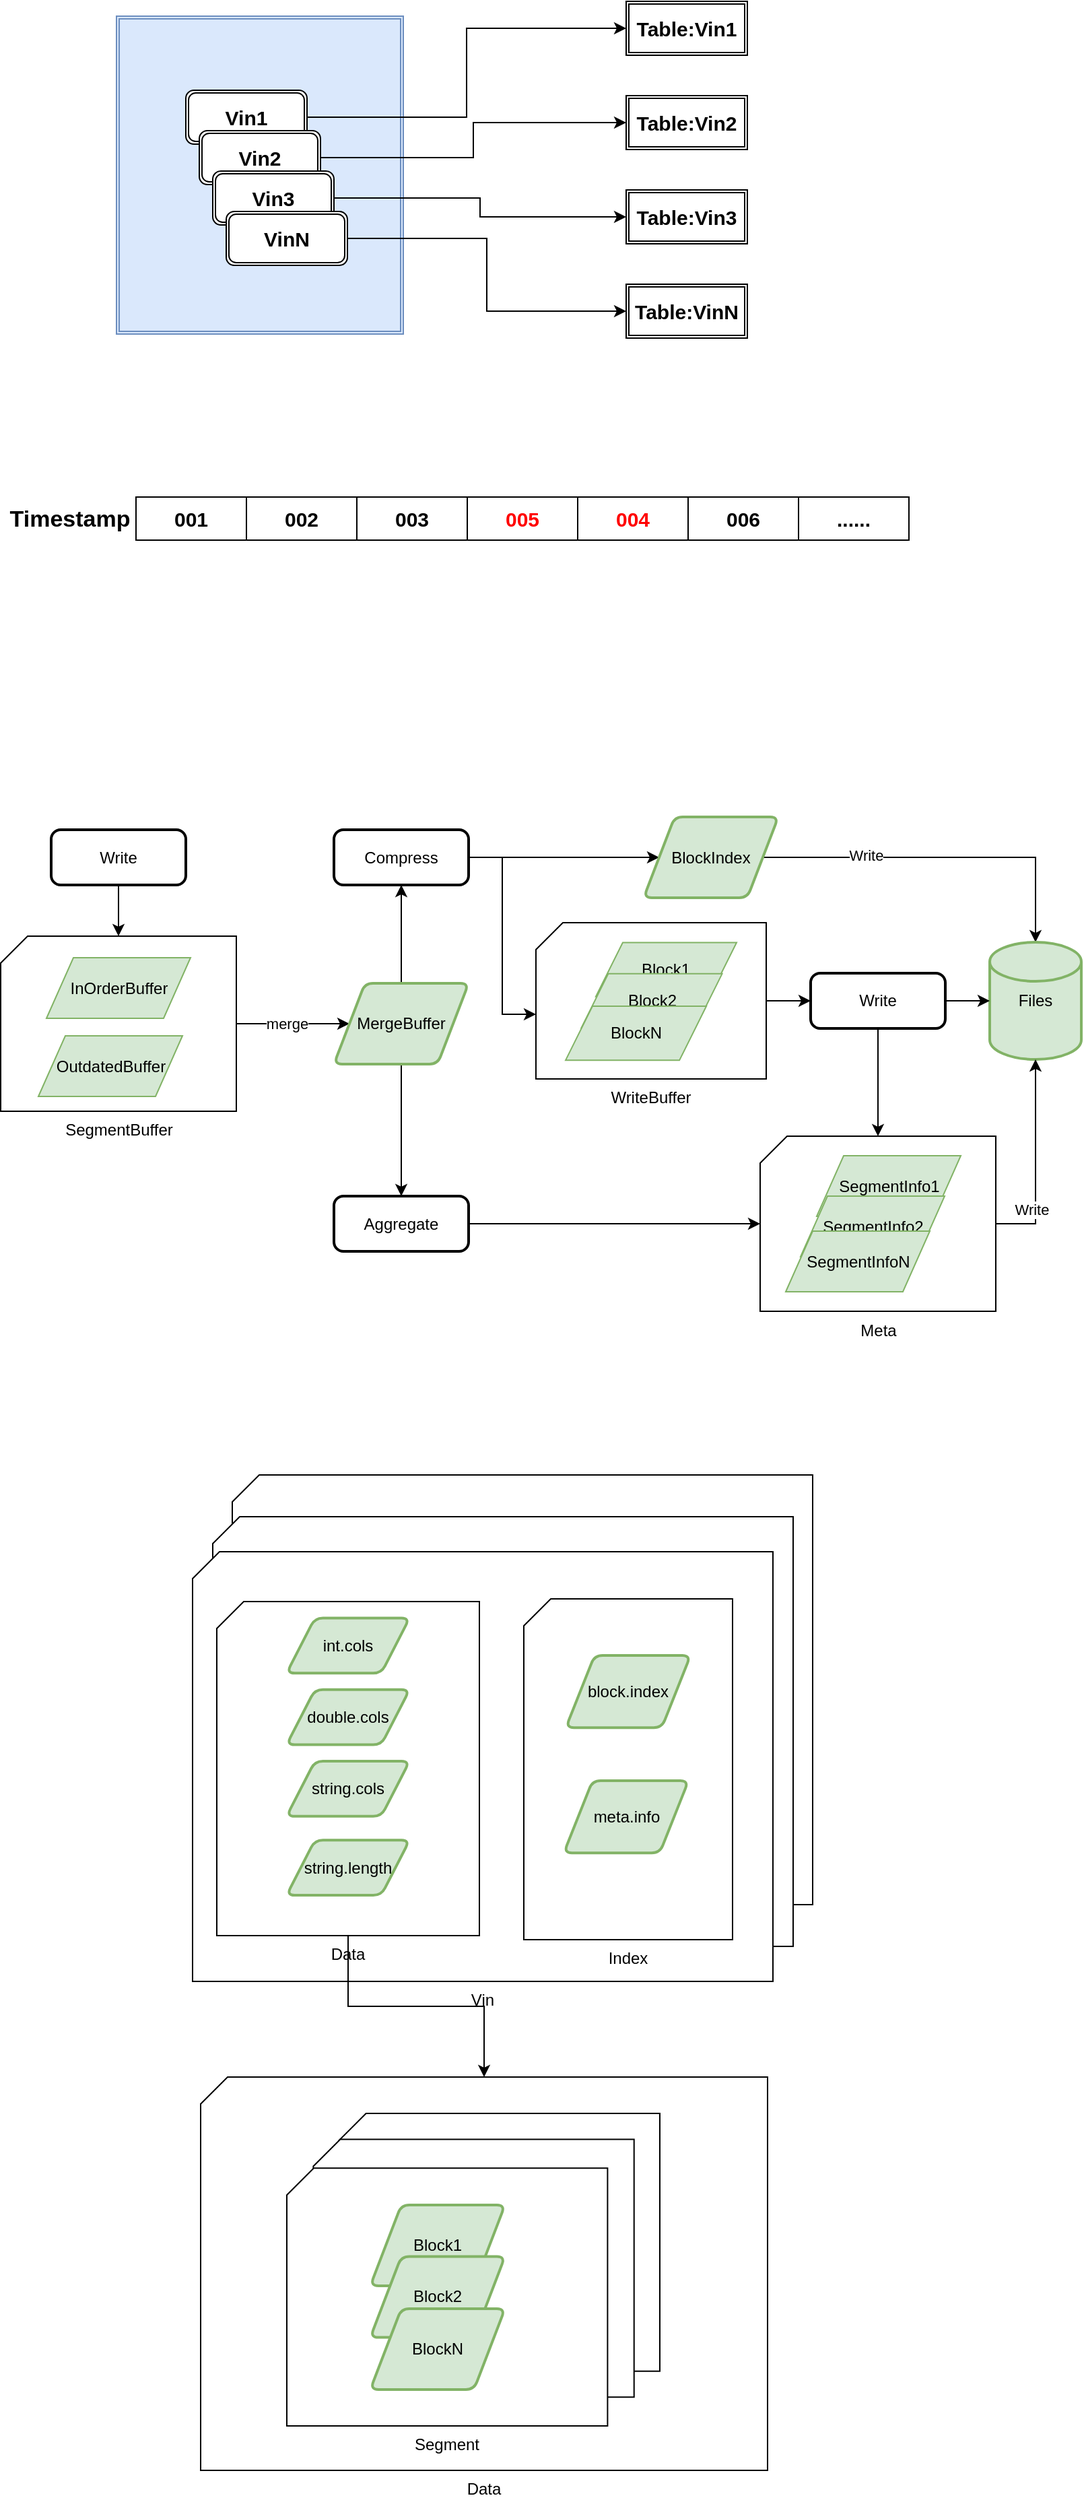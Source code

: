 <mxfile version="22.1.7" type="github" pages="2">
  <diagram name="第 1 页" id="BCQUyjtqmzLGjh9cX_vp">
    <mxGraphModel dx="794" dy="502" grid="0" gridSize="10" guides="1" tooltips="1" connect="1" arrows="1" fold="1" page="1" pageScale="1" pageWidth="827" pageHeight="1169" math="0" shadow="0">
      <root>
        <mxCell id="0" />
        <mxCell id="1" parent="0" />
        <mxCell id="Sd76gMTyIaL-4WNEAxPR-15" value="" style="shape=ext;double=1;rounded=0;whiteSpace=wrap;html=1;labelBackgroundColor=none;strokeColor=#6c8ebf;strokeWidth=1;fillColor=#dae8fc;shadow=0;" parent="1" vertex="1">
          <mxGeometry x="98.5" y="135" width="213" height="236" as="geometry" />
        </mxCell>
        <mxCell id="Sd76gMTyIaL-4WNEAxPR-7" value="" style="edgeStyle=orthogonalEdgeStyle;rounded=0;orthogonalLoop=1;jettySize=auto;html=1;entryX=0;entryY=0.5;entryDx=0;entryDy=0;labelBackgroundColor=none;fontColor=default;" parent="1" source="Sd76gMTyIaL-4WNEAxPR-2" target="Sd76gMTyIaL-4WNEAxPR-8" edge="1">
          <mxGeometry relative="1" as="geometry">
            <mxPoint x="305" y="210" as="targetPoint" />
          </mxGeometry>
        </mxCell>
        <mxCell id="Sd76gMTyIaL-4WNEAxPR-2" value="&lt;font style=&quot;font-size: 15px;&quot;&gt;&lt;b&gt;Vin1&lt;/b&gt;&lt;/font&gt;" style="shape=ext;double=1;rounded=1;whiteSpace=wrap;html=1;labelBackgroundColor=none;" parent="1" vertex="1">
          <mxGeometry x="150" y="190" width="90" height="40" as="geometry" />
        </mxCell>
        <mxCell id="Sd76gMTyIaL-4WNEAxPR-10" style="edgeStyle=orthogonalEdgeStyle;rounded=0;orthogonalLoop=1;jettySize=auto;html=1;labelBackgroundColor=none;fontColor=default;" parent="1" source="Sd76gMTyIaL-4WNEAxPR-3" target="Sd76gMTyIaL-4WNEAxPR-9" edge="1">
          <mxGeometry relative="1" as="geometry">
            <mxPoint x="320" y="240" as="targetPoint" />
          </mxGeometry>
        </mxCell>
        <mxCell id="Sd76gMTyIaL-4WNEAxPR-3" value="&lt;font style=&quot;font-size: 15px;&quot;&gt;&lt;b&gt;Vin2&lt;/b&gt;&lt;/font&gt;" style="shape=ext;double=1;rounded=1;whiteSpace=wrap;html=1;labelBackgroundColor=none;" parent="1" vertex="1">
          <mxGeometry x="160" y="220" width="90" height="40" as="geometry" />
        </mxCell>
        <mxCell id="Sd76gMTyIaL-4WNEAxPR-12" style="edgeStyle=orthogonalEdgeStyle;rounded=0;orthogonalLoop=1;jettySize=auto;html=1;labelBackgroundColor=none;fontColor=default;" parent="1" source="Sd76gMTyIaL-4WNEAxPR-4" target="Sd76gMTyIaL-4WNEAxPR-11" edge="1">
          <mxGeometry relative="1" as="geometry" />
        </mxCell>
        <mxCell id="Sd76gMTyIaL-4WNEAxPR-4" value="&lt;font style=&quot;font-size: 15px;&quot;&gt;&lt;b&gt;Vin3&lt;/b&gt;&lt;/font&gt;" style="shape=ext;double=1;rounded=1;whiteSpace=wrap;html=1;labelBackgroundColor=none;" parent="1" vertex="1">
          <mxGeometry x="170" y="250" width="90" height="40" as="geometry" />
        </mxCell>
        <mxCell id="Sd76gMTyIaL-4WNEAxPR-14" style="edgeStyle=orthogonalEdgeStyle;rounded=0;orthogonalLoop=1;jettySize=auto;html=1;entryX=0;entryY=0.5;entryDx=0;entryDy=0;labelBackgroundColor=none;fontColor=default;" parent="1" source="Sd76gMTyIaL-4WNEAxPR-5" target="Sd76gMTyIaL-4WNEAxPR-13" edge="1">
          <mxGeometry relative="1" as="geometry" />
        </mxCell>
        <mxCell id="Sd76gMTyIaL-4WNEAxPR-5" value="&lt;font style=&quot;font-size: 15px;&quot;&gt;&lt;b&gt;VinN&lt;/b&gt;&lt;/font&gt;" style="shape=ext;double=1;rounded=1;whiteSpace=wrap;html=1;labelBackgroundColor=none;" parent="1" vertex="1">
          <mxGeometry x="180" y="280" width="90" height="40" as="geometry" />
        </mxCell>
        <mxCell id="Sd76gMTyIaL-4WNEAxPR-8" value="&lt;font style=&quot;font-size: 15px;&quot;&gt;&lt;b&gt;Table:Vin1&lt;/b&gt;&lt;/font&gt;" style="shape=ext;double=1;rounded=0;whiteSpace=wrap;html=1;labelBackgroundColor=none;" parent="1" vertex="1">
          <mxGeometry x="477" y="124" width="90" height="40" as="geometry" />
        </mxCell>
        <mxCell id="Sd76gMTyIaL-4WNEAxPR-9" value="&lt;font style=&quot;font-size: 15px;&quot;&gt;&lt;b style=&quot;border-color: var(--border-color);&quot;&gt;Table:&lt;/b&gt;&lt;b&gt;Vin2&lt;/b&gt;&lt;/font&gt;" style="shape=ext;double=1;rounded=0;whiteSpace=wrap;html=1;labelBackgroundColor=none;" parent="1" vertex="1">
          <mxGeometry x="477" y="194" width="90" height="40" as="geometry" />
        </mxCell>
        <mxCell id="Sd76gMTyIaL-4WNEAxPR-11" value="&lt;font style=&quot;font-size: 15px;&quot;&gt;&lt;b&gt;Table:Vin3&lt;/b&gt;&lt;/font&gt;" style="shape=ext;double=1;rounded=0;whiteSpace=wrap;html=1;labelBackgroundColor=none;" parent="1" vertex="1">
          <mxGeometry x="477" y="264" width="90" height="40" as="geometry" />
        </mxCell>
        <mxCell id="Sd76gMTyIaL-4WNEAxPR-13" value="&lt;font style=&quot;font-size: 15px;&quot;&gt;&lt;b&gt;Table:VinN&lt;/b&gt;&lt;/font&gt;" style="shape=ext;double=1;rounded=0;whiteSpace=wrap;html=1;labelBackgroundColor=none;glass=0;" parent="1" vertex="1">
          <mxGeometry x="477" y="334" width="90" height="40" as="geometry" />
        </mxCell>
        <mxCell id="Sd76gMTyIaL-4WNEAxPR-19" value="&lt;b&gt;&lt;font style=&quot;font-size: 15px;&quot;&gt;001&lt;/font&gt;&lt;/b&gt;" style="rounded=0;whiteSpace=wrap;html=1;" parent="1" vertex="1">
          <mxGeometry x="113" y="492" width="82" height="32" as="geometry" />
        </mxCell>
        <mxCell id="Sd76gMTyIaL-4WNEAxPR-20" value="&lt;b&gt;&lt;font style=&quot;font-size: 17px;&quot;&gt;Timestamp&lt;/font&gt;&lt;/b&gt;" style="text;html=1;strokeColor=none;fillColor=none;align=center;verticalAlign=middle;whiteSpace=wrap;rounded=0;" parent="1" vertex="1">
          <mxGeometry x="34" y="494" width="60" height="30" as="geometry" />
        </mxCell>
        <mxCell id="Sd76gMTyIaL-4WNEAxPR-21" value="&lt;b&gt;&lt;font style=&quot;font-size: 15px;&quot;&gt;002&lt;/font&gt;&lt;/b&gt;" style="rounded=0;whiteSpace=wrap;html=1;" parent="1" vertex="1">
          <mxGeometry x="195" y="492" width="82" height="32" as="geometry" />
        </mxCell>
        <mxCell id="Sd76gMTyIaL-4WNEAxPR-22" value="&lt;b&gt;&lt;font style=&quot;font-size: 15px;&quot;&gt;003&lt;/font&gt;&lt;/b&gt;" style="rounded=0;whiteSpace=wrap;html=1;" parent="1" vertex="1">
          <mxGeometry x="277" y="492" width="82" height="32" as="geometry" />
        </mxCell>
        <mxCell id="Sd76gMTyIaL-4WNEAxPR-25" value="&lt;b&gt;&lt;font color=&quot;#ff0000&quot; style=&quot;font-size: 15px;&quot;&gt;005&lt;/font&gt;&lt;/b&gt;" style="rounded=0;whiteSpace=wrap;html=1;" parent="1" vertex="1">
          <mxGeometry x="359" y="492" width="82" height="32" as="geometry" />
        </mxCell>
        <mxCell id="Sd76gMTyIaL-4WNEAxPR-26" value="&lt;b&gt;&lt;font color=&quot;#ff0000&quot; style=&quot;font-size: 15px;&quot;&gt;004&lt;/font&gt;&lt;/b&gt;" style="rounded=0;whiteSpace=wrap;html=1;" parent="1" vertex="1">
          <mxGeometry x="441" y="492" width="82" height="32" as="geometry" />
        </mxCell>
        <mxCell id="Sd76gMTyIaL-4WNEAxPR-27" value="&lt;b&gt;&lt;font style=&quot;font-size: 15px;&quot;&gt;006&lt;/font&gt;&lt;/b&gt;" style="rounded=0;whiteSpace=wrap;html=1;" parent="1" vertex="1">
          <mxGeometry x="523" y="492" width="82" height="32" as="geometry" />
        </mxCell>
        <mxCell id="Sd76gMTyIaL-4WNEAxPR-28" value="&lt;b&gt;&lt;font style=&quot;font-size: 15px;&quot;&gt;......&lt;/font&gt;&lt;/b&gt;" style="rounded=0;whiteSpace=wrap;html=1;" parent="1" vertex="1">
          <mxGeometry x="605" y="492" width="82" height="32" as="geometry" />
        </mxCell>
        <mxCell id="Sd76gMTyIaL-4WNEAxPR-99" style="edgeStyle=orthogonalEdgeStyle;rounded=0;orthogonalLoop=1;jettySize=auto;html=1;exitX=0.5;exitY=1;exitDx=0;exitDy=0;entryX=0.5;entryY=0;entryDx=0;entryDy=0;entryPerimeter=0;" parent="1" source="Sd76gMTyIaL-4WNEAxPR-35" target="Sd76gMTyIaL-4WNEAxPR-38" edge="1">
          <mxGeometry relative="1" as="geometry" />
        </mxCell>
        <mxCell id="Sd76gMTyIaL-4WNEAxPR-35" value="Write" style="rounded=1;whiteSpace=wrap;html=1;absoluteArcSize=1;arcSize=14;strokeWidth=2;" parent="1" vertex="1">
          <mxGeometry x="50" y="739" width="100" height="41" as="geometry" />
        </mxCell>
        <mxCell id="Sd76gMTyIaL-4WNEAxPR-43" value="" style="group;labelBorderColor=none;labelBackgroundColor=none;fillColor=none;strokeColor=none;" parent="1" vertex="1" connectable="0">
          <mxGeometry x="12.5" y="818" width="175" height="130" as="geometry" />
        </mxCell>
        <mxCell id="Sd76gMTyIaL-4WNEAxPR-38" value="SegmentBuffer" style="verticalLabelPosition=bottom;verticalAlign=top;html=1;shape=card;whiteSpace=wrap;size=20;arcSize=12;" parent="Sd76gMTyIaL-4WNEAxPR-43" vertex="1">
          <mxGeometry width="175" height="130" as="geometry" />
        </mxCell>
        <mxCell id="Sd76gMTyIaL-4WNEAxPR-30" value="InOrderBuffer" style="shape=parallelogram;perimeter=parallelogramPerimeter;whiteSpace=wrap;html=1;fixedSize=1;fillColor=#d5e8d4;strokeColor=#82b366;" parent="Sd76gMTyIaL-4WNEAxPR-43" vertex="1">
          <mxGeometry x="34" y="16" width="107" height="45" as="geometry" />
        </mxCell>
        <mxCell id="Sd76gMTyIaL-4WNEAxPR-39" value="OutdatedBuffer" style="shape=parallelogram;perimeter=parallelogramPerimeter;whiteSpace=wrap;html=1;fixedSize=1;fillColor=#d5e8d4;strokeColor=#82b366;" parent="Sd76gMTyIaL-4WNEAxPR-43" vertex="1">
          <mxGeometry x="28" y="74" width="107" height="45" as="geometry" />
        </mxCell>
        <mxCell id="Sd76gMTyIaL-4WNEAxPR-48" value="" style="edgeStyle=orthogonalEdgeStyle;rounded=0;orthogonalLoop=1;jettySize=auto;html=1;" parent="1" source="Sd76gMTyIaL-4WNEAxPR-38" target="Sd76gMTyIaL-4WNEAxPR-49" edge="1">
          <mxGeometry relative="1" as="geometry">
            <mxPoint x="499.5" y="715" as="targetPoint" />
          </mxGeometry>
        </mxCell>
        <mxCell id="Sd76gMTyIaL-4WNEAxPR-54" value="merge" style="edgeLabel;html=1;align=center;verticalAlign=middle;resizable=0;points=[];" parent="Sd76gMTyIaL-4WNEAxPR-48" vertex="1" connectable="0">
          <mxGeometry x="-0.139" y="1" relative="1" as="geometry">
            <mxPoint x="1" y="1" as="offset" />
          </mxGeometry>
        </mxCell>
        <mxCell id="Sd76gMTyIaL-4WNEAxPR-57" value="" style="edgeStyle=orthogonalEdgeStyle;rounded=0;orthogonalLoop=1;jettySize=auto;html=1;" parent="1" source="Sd76gMTyIaL-4WNEAxPR-49" target="Sd76gMTyIaL-4WNEAxPR-56" edge="1">
          <mxGeometry relative="1" as="geometry" />
        </mxCell>
        <mxCell id="Sd76gMTyIaL-4WNEAxPR-59" value="" style="edgeStyle=orthogonalEdgeStyle;rounded=0;orthogonalLoop=1;jettySize=auto;html=1;entryX=0.5;entryY=0;entryDx=0;entryDy=0;" parent="1" source="Sd76gMTyIaL-4WNEAxPR-49" target="Sd76gMTyIaL-4WNEAxPR-60" edge="1">
          <mxGeometry relative="1" as="geometry">
            <mxPoint x="479" y="787" as="targetPoint" />
          </mxGeometry>
        </mxCell>
        <mxCell id="Sd76gMTyIaL-4WNEAxPR-49" value="MergeBuffer" style="shape=parallelogram;html=1;strokeWidth=2;perimeter=parallelogramPerimeter;whiteSpace=wrap;rounded=1;arcSize=12;size=0.23;fillColor=#d5e8d4;strokeColor=#82b366;" parent="1" vertex="1">
          <mxGeometry x="260" y="853" width="100" height="60" as="geometry" />
        </mxCell>
        <mxCell id="Sd76gMTyIaL-4WNEAxPR-76" style="edgeStyle=orthogonalEdgeStyle;rounded=0;orthogonalLoop=1;jettySize=auto;html=1;" parent="1" source="Sd76gMTyIaL-4WNEAxPR-56" target="Sd76gMTyIaL-4WNEAxPR-75" edge="1">
          <mxGeometry relative="1" as="geometry" />
        </mxCell>
        <mxCell id="Sd76gMTyIaL-4WNEAxPR-101" style="edgeStyle=orthogonalEdgeStyle;rounded=0;orthogonalLoop=1;jettySize=auto;html=1;exitX=1;exitY=0.5;exitDx=0;exitDy=0;entryX=0;entryY=0;entryDx=0;entryDy=68;entryPerimeter=0;" parent="1" source="Sd76gMTyIaL-4WNEAxPR-56" target="Sd76gMTyIaL-4WNEAxPR-62" edge="1">
          <mxGeometry relative="1" as="geometry" />
        </mxCell>
        <mxCell id="Sd76gMTyIaL-4WNEAxPR-56" value="Compress" style="rounded=1;whiteSpace=wrap;html=1;absoluteArcSize=1;arcSize=14;strokeWidth=2;" parent="1" vertex="1">
          <mxGeometry x="260" y="739" width="100" height="41" as="geometry" />
        </mxCell>
        <mxCell id="Sd76gMTyIaL-4WNEAxPR-96" style="edgeStyle=orthogonalEdgeStyle;rounded=0;orthogonalLoop=1;jettySize=auto;html=1;" parent="1" source="Sd76gMTyIaL-4WNEAxPR-60" target="Sd76gMTyIaL-4WNEAxPR-87" edge="1">
          <mxGeometry relative="1" as="geometry" />
        </mxCell>
        <mxCell id="Sd76gMTyIaL-4WNEAxPR-60" value="Aggregate" style="rounded=1;whiteSpace=wrap;html=1;absoluteArcSize=1;arcSize=14;strokeWidth=2;" parent="1" vertex="1">
          <mxGeometry x="260" y="1011" width="100" height="41" as="geometry" />
        </mxCell>
        <mxCell id="Sd76gMTyIaL-4WNEAxPR-61" value="" style="group;fillColor=none;strokeColor=none;" parent="1" vertex="1" connectable="0">
          <mxGeometry x="410" y="806.67" width="171" height="116" as="geometry" />
        </mxCell>
        <mxCell id="Sd76gMTyIaL-4WNEAxPR-62" value="WriteBuffer" style="verticalLabelPosition=bottom;verticalAlign=top;html=1;shape=card;whiteSpace=wrap;size=20;arcSize=12;" parent="Sd76gMTyIaL-4WNEAxPR-61" vertex="1">
          <mxGeometry y="1.34" width="171" height="116" as="geometry" />
        </mxCell>
        <mxCell id="Sd76gMTyIaL-4WNEAxPR-63" value="Block1" style="shape=parallelogram;perimeter=parallelogramPerimeter;whiteSpace=wrap;html=1;fixedSize=1;fillColor=#d5e8d4;strokeColor=#82b366;" parent="Sd76gMTyIaL-4WNEAxPR-61" vertex="1">
          <mxGeometry x="44.46" y="16.062" width="104.554" height="40.154" as="geometry" />
        </mxCell>
        <mxCell id="Sd76gMTyIaL-4WNEAxPR-64" value="Block2" style="shape=parallelogram;perimeter=parallelogramPerimeter;whiteSpace=wrap;html=1;fixedSize=1;fillColor=#d5e8d4;strokeColor=#82b366;" parent="Sd76gMTyIaL-4WNEAxPR-61" vertex="1">
          <mxGeometry x="33.711" y="39.262" width="104.554" height="40.154" as="geometry" />
        </mxCell>
        <mxCell id="Sd76gMTyIaL-4WNEAxPR-69" value="BlockN" style="shape=parallelogram;perimeter=parallelogramPerimeter;whiteSpace=wrap;html=1;fixedSize=1;fillColor=#d5e8d4;strokeColor=#82b366;" parent="Sd76gMTyIaL-4WNEAxPR-61" vertex="1">
          <mxGeometry x="21.986" y="63.354" width="104.554" height="40.154" as="geometry" />
        </mxCell>
        <mxCell id="Sd76gMTyIaL-4WNEAxPR-102" style="edgeStyle=orthogonalEdgeStyle;rounded=0;orthogonalLoop=1;jettySize=auto;html=1;exitX=1;exitY=0.5;exitDx=0;exitDy=0;entryX=0.5;entryY=0;entryDx=0;entryDy=0;entryPerimeter=0;" parent="1" source="Sd76gMTyIaL-4WNEAxPR-75" target="Sd76gMTyIaL-4WNEAxPR-84" edge="1">
          <mxGeometry relative="1" as="geometry" />
        </mxCell>
        <mxCell id="Sd76gMTyIaL-4WNEAxPR-105" value="Write" style="edgeLabel;html=1;align=center;verticalAlign=middle;resizable=0;points=[];" parent="Sd76gMTyIaL-4WNEAxPR-102" vertex="1" connectable="0">
          <mxGeometry x="-0.426" y="2" relative="1" as="geometry">
            <mxPoint as="offset" />
          </mxGeometry>
        </mxCell>
        <mxCell id="Sd76gMTyIaL-4WNEAxPR-75" value="BlockIndex" style="shape=parallelogram;html=1;strokeWidth=2;perimeter=parallelogramPerimeter;whiteSpace=wrap;rounded=1;arcSize=12;size=0.23;fillColor=#d5e8d4;strokeColor=#82b366;" parent="1" vertex="1">
          <mxGeometry x="490" y="729.5" width="100" height="60" as="geometry" />
        </mxCell>
        <mxCell id="Sd76gMTyIaL-4WNEAxPR-84" value="Files" style="strokeWidth=2;html=1;shape=mxgraph.flowchart.database;whiteSpace=wrap;fillColor=#d5e8d4;strokeColor=#82b366;" parent="1" vertex="1">
          <mxGeometry x="747" y="822.51" width="68" height="87" as="geometry" />
        </mxCell>
        <mxCell id="Sd76gMTyIaL-4WNEAxPR-86" value="" style="group;fillColor=none;strokeColor=none;" parent="1" vertex="1" connectable="0">
          <mxGeometry x="576.5" y="966.5" width="175" height="130" as="geometry" />
        </mxCell>
        <mxCell id="Sd76gMTyIaL-4WNEAxPR-87" value="Meta" style="verticalLabelPosition=bottom;verticalAlign=top;html=1;shape=card;whiteSpace=wrap;size=20;arcSize=12;" parent="Sd76gMTyIaL-4WNEAxPR-86" vertex="1">
          <mxGeometry width="175" height="130" as="geometry" />
        </mxCell>
        <mxCell id="Sd76gMTyIaL-4WNEAxPR-88" value="SegmentInfo1" style="shape=parallelogram;perimeter=parallelogramPerimeter;whiteSpace=wrap;html=1;fixedSize=1;fillColor=#d5e8d4;strokeColor=#82b366;" parent="Sd76gMTyIaL-4WNEAxPR-86" vertex="1">
          <mxGeometry x="42" y="14.5" width="107" height="45" as="geometry" />
        </mxCell>
        <mxCell id="Sd76gMTyIaL-4WNEAxPR-94" value="SegmentInfo2" style="shape=parallelogram;perimeter=parallelogramPerimeter;whiteSpace=wrap;html=1;fixedSize=1;fillColor=#d5e8d4;strokeColor=#82b366;" parent="Sd76gMTyIaL-4WNEAxPR-86" vertex="1">
          <mxGeometry x="30" y="44.5" width="107" height="45" as="geometry" />
        </mxCell>
        <mxCell id="Sd76gMTyIaL-4WNEAxPR-95" value="SegmentInfoN" style="shape=parallelogram;perimeter=parallelogramPerimeter;whiteSpace=wrap;html=1;fixedSize=1;fillColor=#d5e8d4;strokeColor=#82b366;" parent="Sd76gMTyIaL-4WNEAxPR-86" vertex="1">
          <mxGeometry x="19" y="70.5" width="107" height="45" as="geometry" />
        </mxCell>
        <mxCell id="Sd76gMTyIaL-4WNEAxPR-103" style="edgeStyle=orthogonalEdgeStyle;rounded=0;orthogonalLoop=1;jettySize=auto;html=1;" parent="1" source="Sd76gMTyIaL-4WNEAxPR-87" target="Sd76gMTyIaL-4WNEAxPR-84" edge="1">
          <mxGeometry relative="1" as="geometry">
            <Array as="points">
              <mxPoint x="781" y="1031" />
            </Array>
          </mxGeometry>
        </mxCell>
        <mxCell id="Sd76gMTyIaL-4WNEAxPR-104" value="Write" style="edgeLabel;html=1;align=center;verticalAlign=middle;resizable=0;points=[];" parent="Sd76gMTyIaL-4WNEAxPR-103" vertex="1" connectable="0">
          <mxGeometry x="-0.465" y="3" relative="1" as="geometry">
            <mxPoint as="offset" />
          </mxGeometry>
        </mxCell>
        <mxCell id="Sd76gMTyIaL-4WNEAxPR-107" style="edgeStyle=orthogonalEdgeStyle;rounded=0;orthogonalLoop=1;jettySize=auto;html=1;" parent="1" source="Sd76gMTyIaL-4WNEAxPR-106" target="Sd76gMTyIaL-4WNEAxPR-84" edge="1">
          <mxGeometry relative="1" as="geometry" />
        </mxCell>
        <mxCell id="Sd76gMTyIaL-4WNEAxPR-117" style="edgeStyle=orthogonalEdgeStyle;rounded=0;orthogonalLoop=1;jettySize=auto;html=1;exitX=0.5;exitY=1;exitDx=0;exitDy=0;" parent="1" source="Sd76gMTyIaL-4WNEAxPR-106" target="Sd76gMTyIaL-4WNEAxPR-87" edge="1">
          <mxGeometry relative="1" as="geometry" />
        </mxCell>
        <mxCell id="Sd76gMTyIaL-4WNEAxPR-106" value="Write" style="rounded=1;whiteSpace=wrap;html=1;absoluteArcSize=1;arcSize=14;strokeWidth=2;" parent="1" vertex="1">
          <mxGeometry x="614" y="845.51" width="100" height="41" as="geometry" />
        </mxCell>
        <mxCell id="Sd76gMTyIaL-4WNEAxPR-109" style="edgeStyle=orthogonalEdgeStyle;rounded=0;orthogonalLoop=1;jettySize=auto;html=1;entryX=0;entryY=0.5;entryDx=0;entryDy=0;" parent="1" source="Sd76gMTyIaL-4WNEAxPR-62" target="Sd76gMTyIaL-4WNEAxPR-106" edge="1">
          <mxGeometry relative="1" as="geometry" />
        </mxCell>
        <mxCell id="Sd76gMTyIaL-4WNEAxPR-149" value="" style="group" parent="1" vertex="1" connectable="0">
          <mxGeometry x="155" y="1218" width="460.5" height="376" as="geometry" />
        </mxCell>
        <mxCell id="Sd76gMTyIaL-4WNEAxPR-148" value="Vin" style="verticalLabelPosition=bottom;verticalAlign=top;html=1;shape=card;whiteSpace=wrap;size=20;arcSize=12;" parent="Sd76gMTyIaL-4WNEAxPR-149" vertex="1">
          <mxGeometry x="29.5" width="431" height="319" as="geometry" />
        </mxCell>
        <mxCell id="Sd76gMTyIaL-4WNEAxPR-146" value="Vin" style="verticalLabelPosition=bottom;verticalAlign=top;html=1;shape=card;whiteSpace=wrap;size=20;arcSize=12;" parent="Sd76gMTyIaL-4WNEAxPR-149" vertex="1">
          <mxGeometry x="15" y="31" width="431" height="319" as="geometry" />
        </mxCell>
        <mxCell id="Sd76gMTyIaL-4WNEAxPR-147" value="" style="group" parent="Sd76gMTyIaL-4WNEAxPR-149" vertex="1" connectable="0">
          <mxGeometry y="57" width="431" height="319" as="geometry" />
        </mxCell>
        <mxCell id="Sd76gMTyIaL-4WNEAxPR-124" value="Vin" style="verticalLabelPosition=bottom;verticalAlign=top;html=1;shape=card;whiteSpace=wrap;size=20;arcSize=12;" parent="Sd76gMTyIaL-4WNEAxPR-147" vertex="1">
          <mxGeometry width="431" height="319" as="geometry" />
        </mxCell>
        <mxCell id="Sd76gMTyIaL-4WNEAxPR-132" value="" style="group" parent="Sd76gMTyIaL-4WNEAxPR-147" vertex="1" connectable="0">
          <mxGeometry x="18" y="37" width="195" height="248" as="geometry" />
        </mxCell>
        <mxCell id="Sd76gMTyIaL-4WNEAxPR-125" value="Data" style="verticalLabelPosition=bottom;verticalAlign=top;html=1;shape=card;whiteSpace=wrap;size=20;arcSize=12;" parent="Sd76gMTyIaL-4WNEAxPR-132" vertex="1">
          <mxGeometry width="195" height="248" as="geometry" />
        </mxCell>
        <mxCell id="Sd76gMTyIaL-4WNEAxPR-126" value="string.cols" style="shape=parallelogram;html=1;strokeWidth=2;perimeter=parallelogramPerimeter;whiteSpace=wrap;rounded=1;arcSize=12;size=0.23;fillColor=#d5e8d4;strokeColor=#82b366;" parent="Sd76gMTyIaL-4WNEAxPR-132" vertex="1">
          <mxGeometry x="51.833" y="118.549" width="91.335" height="40.879" as="geometry" />
        </mxCell>
        <mxCell id="Sd76gMTyIaL-4WNEAxPR-127" value="double.cols" style="shape=parallelogram;html=1;strokeWidth=2;perimeter=parallelogramPerimeter;whiteSpace=wrap;rounded=1;arcSize=12;size=0.23;fillColor=#d5e8d4;strokeColor=#82b366;" parent="Sd76gMTyIaL-4WNEAxPR-132" vertex="1">
          <mxGeometry x="51.833" y="65.407" width="91.335" height="40.879" as="geometry" />
        </mxCell>
        <mxCell id="Sd76gMTyIaL-4WNEAxPR-128" value="int.cols" style="shape=parallelogram;html=1;strokeWidth=2;perimeter=parallelogramPerimeter;whiteSpace=wrap;rounded=1;arcSize=12;size=0.23;fillColor=#d5e8d4;strokeColor=#82b366;" parent="Sd76gMTyIaL-4WNEAxPR-132" vertex="1">
          <mxGeometry x="51.833" y="12.264" width="91.335" height="40.879" as="geometry" />
        </mxCell>
        <mxCell id="Sd76gMTyIaL-4WNEAxPR-130" value="string.length" style="shape=parallelogram;html=1;strokeWidth=2;perimeter=parallelogramPerimeter;whiteSpace=wrap;rounded=1;arcSize=12;size=0.23;fillColor=#d5e8d4;strokeColor=#82b366;" parent="Sd76gMTyIaL-4WNEAxPR-132" vertex="1">
          <mxGeometry x="51.833" y="177.143" width="91.335" height="40.879" as="geometry" />
        </mxCell>
        <mxCell id="Sd76gMTyIaL-4WNEAxPR-145" value="" style="group" parent="Sd76gMTyIaL-4WNEAxPR-147" vertex="1" connectable="0">
          <mxGeometry x="246" y="35" width="155" height="253" as="geometry" />
        </mxCell>
        <mxCell id="Sd76gMTyIaL-4WNEAxPR-134" value="Index" style="verticalLabelPosition=bottom;verticalAlign=top;html=1;shape=card;whiteSpace=wrap;size=20;arcSize=12;" parent="Sd76gMTyIaL-4WNEAxPR-145" vertex="1">
          <mxGeometry width="155" height="253" as="geometry" />
        </mxCell>
        <mxCell id="Sd76gMTyIaL-4WNEAxPR-141" value="block.index" style="shape=parallelogram;html=1;strokeWidth=2;perimeter=parallelogramPerimeter;whiteSpace=wrap;rounded=1;arcSize=12;size=0.23;fillColor=#d5e8d4;strokeColor=#82b366;" parent="Sd76gMTyIaL-4WNEAxPR-145" vertex="1">
          <mxGeometry x="31.23" y="42" width="92.54" height="53.62" as="geometry" />
        </mxCell>
        <mxCell id="Sd76gMTyIaL-4WNEAxPR-144" value="meta.info" style="shape=parallelogram;html=1;strokeWidth=2;perimeter=parallelogramPerimeter;whiteSpace=wrap;rounded=1;arcSize=12;size=0.23;fillColor=#d5e8d4;strokeColor=#82b366;" parent="Sd76gMTyIaL-4WNEAxPR-145" vertex="1">
          <mxGeometry x="29.73" y="135" width="92.54" height="53.62" as="geometry" />
        </mxCell>
        <mxCell id="Sd76gMTyIaL-4WNEAxPR-151" style="edgeStyle=orthogonalEdgeStyle;rounded=0;orthogonalLoop=1;jettySize=auto;html=1;exitX=0.5;exitY=1;exitDx=0;exitDy=0;exitPerimeter=0;" parent="1" source="Sd76gMTyIaL-4WNEAxPR-125" target="Sd76gMTyIaL-4WNEAxPR-150" edge="1">
          <mxGeometry relative="1" as="geometry" />
        </mxCell>
        <mxCell id="Sd76gMTyIaL-4WNEAxPR-174" value="" style="group" parent="1" vertex="1" connectable="0">
          <mxGeometry x="161" y="1665" width="421" height="292" as="geometry" />
        </mxCell>
        <mxCell id="Sd76gMTyIaL-4WNEAxPR-150" value="Data" style="verticalLabelPosition=bottom;verticalAlign=top;html=1;shape=card;whiteSpace=wrap;size=20;arcSize=12;" parent="Sd76gMTyIaL-4WNEAxPR-174" vertex="1">
          <mxGeometry width="421" height="292" as="geometry" />
        </mxCell>
        <mxCell id="Sd76gMTyIaL-4WNEAxPR-155" value="" style="group" parent="Sd76gMTyIaL-4WNEAxPR-174" vertex="1" connectable="0">
          <mxGeometry x="64" y="27" width="277" height="232" as="geometry" />
        </mxCell>
        <mxCell id="Sd76gMTyIaL-4WNEAxPR-152" value="Segment" style="verticalLabelPosition=bottom;verticalAlign=top;html=1;shape=card;whiteSpace=wrap;size=20;arcSize=12;" parent="Sd76gMTyIaL-4WNEAxPR-155" vertex="1">
          <mxGeometry x="38.812" width="238.188" height="191.373" as="geometry" />
        </mxCell>
        <mxCell id="Sd76gMTyIaL-4WNEAxPR-153" value="Segment" style="verticalLabelPosition=bottom;verticalAlign=top;html=1;shape=card;whiteSpace=wrap;size=20;arcSize=12;" parent="Sd76gMTyIaL-4WNEAxPR-155" vertex="1">
          <mxGeometry x="19.672" y="19.244" width="238.188" height="191.373" as="geometry" />
        </mxCell>
        <mxCell id="Sd76gMTyIaL-4WNEAxPR-154" value="Segment" style="verticalLabelPosition=bottom;verticalAlign=top;html=1;shape=card;whiteSpace=wrap;size=20;arcSize=12;" parent="Sd76gMTyIaL-4WNEAxPR-155" vertex="1">
          <mxGeometry y="40.627" width="238.188" height="191.373" as="geometry" />
        </mxCell>
        <mxCell id="Sd76gMTyIaL-4WNEAxPR-173" value="" style="group" parent="Sd76gMTyIaL-4WNEAxPR-155" vertex="1" connectable="0">
          <mxGeometry x="62.0" y="68.0" width="100.0" height="137.0" as="geometry" />
        </mxCell>
        <mxCell id="Sd76gMTyIaL-4WNEAxPR-165" value="Block1" style="shape=parallelogram;html=1;strokeWidth=2;perimeter=parallelogramPerimeter;whiteSpace=wrap;rounded=1;arcSize=12;size=0.23;fillColor=#d5e8d4;strokeColor=#82b366;" parent="Sd76gMTyIaL-4WNEAxPR-173" vertex="1">
          <mxGeometry x="2.842e-14" width="100" height="60" as="geometry" />
        </mxCell>
        <mxCell id="Sd76gMTyIaL-4WNEAxPR-171" value="Block2" style="shape=parallelogram;html=1;strokeWidth=2;perimeter=parallelogramPerimeter;whiteSpace=wrap;rounded=1;arcSize=12;size=0.23;fillColor=#d5e8d4;strokeColor=#82b366;" parent="Sd76gMTyIaL-4WNEAxPR-173" vertex="1">
          <mxGeometry x="2.842e-14" y="38.31" width="100" height="60" as="geometry" />
        </mxCell>
        <mxCell id="Sd76gMTyIaL-4WNEAxPR-172" value="BlockN" style="shape=parallelogram;html=1;strokeWidth=2;perimeter=parallelogramPerimeter;whiteSpace=wrap;rounded=1;arcSize=12;size=0.23;fillColor=#d5e8d4;strokeColor=#82b366;" parent="Sd76gMTyIaL-4WNEAxPR-173" vertex="1">
          <mxGeometry y="77.0" width="100" height="60" as="geometry" />
        </mxCell>
      </root>
    </mxGraphModel>
  </diagram>
  <diagram id="EPMBGuTLMFMxqvYWP3r2" name="第 2 页">
    <mxGraphModel dx="794" dy="502" grid="0" gridSize="10" guides="1" tooltips="1" connect="1" arrows="1" fold="1" page="1" pageScale="1" pageWidth="827" pageHeight="1169" math="0" shadow="0">
      <root>
        <mxCell id="0" />
        <mxCell id="1" parent="0" />
        <mxCell id="zqKRLvLWvEHD3oaGe9F--1" style="edgeStyle=orthogonalEdgeStyle;rounded=0;orthogonalLoop=1;jettySize=auto;html=1;exitX=0.5;exitY=1;exitDx=0;exitDy=0;entryX=0.5;entryY=0;entryDx=0;entryDy=0;entryPerimeter=0;" edge="1" parent="1" source="zqKRLvLWvEHD3oaGe9F--2" target="zqKRLvLWvEHD3oaGe9F--4">
          <mxGeometry relative="1" as="geometry" />
        </mxCell>
        <mxCell id="zqKRLvLWvEHD3oaGe9F--2" value="Write" style="rounded=1;whiteSpace=wrap;html=1;absoluteArcSize=1;arcSize=14;strokeWidth=2;" vertex="1" parent="1">
          <mxGeometry x="47.5" y="39.5" width="100" height="41" as="geometry" />
        </mxCell>
        <mxCell id="zqKRLvLWvEHD3oaGe9F--3" value="" style="group;labelBorderColor=none;labelBackgroundColor=none;fillColor=none;strokeColor=none;" vertex="1" connectable="0" parent="1">
          <mxGeometry x="10" y="118.5" width="175" height="130" as="geometry" />
        </mxCell>
        <mxCell id="zqKRLvLWvEHD3oaGe9F--4" value="SegmentBuffer" style="verticalLabelPosition=bottom;verticalAlign=top;html=1;shape=card;whiteSpace=wrap;size=20;arcSize=12;" vertex="1" parent="zqKRLvLWvEHD3oaGe9F--3">
          <mxGeometry width="175" height="130" as="geometry" />
        </mxCell>
        <mxCell id="zqKRLvLWvEHD3oaGe9F--5" value="InOrderBuffer" style="shape=parallelogram;perimeter=parallelogramPerimeter;whiteSpace=wrap;html=1;fixedSize=1;fillColor=#d5e8d4;strokeColor=#82b366;" vertex="1" parent="zqKRLvLWvEHD3oaGe9F--3">
          <mxGeometry x="34" y="16" width="107" height="45" as="geometry" />
        </mxCell>
        <mxCell id="zqKRLvLWvEHD3oaGe9F--6" value="OutdatedBuffer" style="shape=parallelogram;perimeter=parallelogramPerimeter;whiteSpace=wrap;html=1;fixedSize=1;fillColor=#d5e8d4;strokeColor=#82b366;" vertex="1" parent="zqKRLvLWvEHD3oaGe9F--3">
          <mxGeometry x="28" y="74" width="107" height="45" as="geometry" />
        </mxCell>
        <mxCell id="zqKRLvLWvEHD3oaGe9F--7" value="" style="edgeStyle=orthogonalEdgeStyle;rounded=0;orthogonalLoop=1;jettySize=auto;html=1;" edge="1" parent="1" source="zqKRLvLWvEHD3oaGe9F--4" target="zqKRLvLWvEHD3oaGe9F--11">
          <mxGeometry relative="1" as="geometry">
            <mxPoint x="497" y="15.5" as="targetPoint" />
          </mxGeometry>
        </mxCell>
        <mxCell id="zqKRLvLWvEHD3oaGe9F--8" value="merge" style="edgeLabel;html=1;align=center;verticalAlign=middle;resizable=0;points=[];" vertex="1" connectable="0" parent="zqKRLvLWvEHD3oaGe9F--7">
          <mxGeometry x="-0.139" y="1" relative="1" as="geometry">
            <mxPoint x="1" y="1" as="offset" />
          </mxGeometry>
        </mxCell>
        <mxCell id="zqKRLvLWvEHD3oaGe9F--9" value="" style="edgeStyle=orthogonalEdgeStyle;rounded=0;orthogonalLoop=1;jettySize=auto;html=1;" edge="1" parent="1" source="zqKRLvLWvEHD3oaGe9F--11" target="zqKRLvLWvEHD3oaGe9F--14">
          <mxGeometry relative="1" as="geometry" />
        </mxCell>
        <mxCell id="zqKRLvLWvEHD3oaGe9F--10" value="" style="edgeStyle=orthogonalEdgeStyle;rounded=0;orthogonalLoop=1;jettySize=auto;html=1;entryX=0.5;entryY=0;entryDx=0;entryDy=0;" edge="1" parent="1" source="zqKRLvLWvEHD3oaGe9F--11" target="zqKRLvLWvEHD3oaGe9F--16">
          <mxGeometry relative="1" as="geometry">
            <mxPoint x="476.5" y="87.5" as="targetPoint" />
          </mxGeometry>
        </mxCell>
        <mxCell id="zqKRLvLWvEHD3oaGe9F--11" value="MergeBuffer" style="shape=parallelogram;html=1;strokeWidth=2;perimeter=parallelogramPerimeter;whiteSpace=wrap;rounded=1;arcSize=12;size=0.23;fillColor=#d5e8d4;strokeColor=#82b366;" vertex="1" parent="1">
          <mxGeometry x="257.5" y="153.5" width="100" height="60" as="geometry" />
        </mxCell>
        <mxCell id="zqKRLvLWvEHD3oaGe9F--12" style="edgeStyle=orthogonalEdgeStyle;rounded=0;orthogonalLoop=1;jettySize=auto;html=1;" edge="1" parent="1" source="zqKRLvLWvEHD3oaGe9F--14" target="zqKRLvLWvEHD3oaGe9F--24">
          <mxGeometry relative="1" as="geometry" />
        </mxCell>
        <mxCell id="zqKRLvLWvEHD3oaGe9F--13" style="edgeStyle=orthogonalEdgeStyle;rounded=0;orthogonalLoop=1;jettySize=auto;html=1;exitX=1;exitY=0.5;exitDx=0;exitDy=0;entryX=0;entryY=0;entryDx=0;entryDy=68;entryPerimeter=0;" edge="1" parent="1" source="zqKRLvLWvEHD3oaGe9F--14" target="zqKRLvLWvEHD3oaGe9F--18">
          <mxGeometry relative="1" as="geometry" />
        </mxCell>
        <mxCell id="zqKRLvLWvEHD3oaGe9F--14" value="Compress" style="rounded=1;whiteSpace=wrap;html=1;absoluteArcSize=1;arcSize=14;strokeWidth=2;" vertex="1" parent="1">
          <mxGeometry x="257.5" y="39.5" width="100" height="41" as="geometry" />
        </mxCell>
        <mxCell id="zqKRLvLWvEHD3oaGe9F--15" style="edgeStyle=orthogonalEdgeStyle;rounded=0;orthogonalLoop=1;jettySize=auto;html=1;" edge="1" parent="1" source="zqKRLvLWvEHD3oaGe9F--16" target="zqKRLvLWvEHD3oaGe9F--27">
          <mxGeometry relative="1" as="geometry" />
        </mxCell>
        <mxCell id="zqKRLvLWvEHD3oaGe9F--16" value="Aggregate" style="rounded=1;whiteSpace=wrap;html=1;absoluteArcSize=1;arcSize=14;strokeWidth=2;" vertex="1" parent="1">
          <mxGeometry x="257.5" y="311.5" width="100" height="41" as="geometry" />
        </mxCell>
        <mxCell id="zqKRLvLWvEHD3oaGe9F--17" value="" style="group;fillColor=none;strokeColor=none;" vertex="1" connectable="0" parent="1">
          <mxGeometry x="407.5" y="107.17" width="171" height="116" as="geometry" />
        </mxCell>
        <mxCell id="zqKRLvLWvEHD3oaGe9F--18" value="WriteBuffer" style="verticalLabelPosition=bottom;verticalAlign=top;html=1;shape=card;whiteSpace=wrap;size=20;arcSize=12;" vertex="1" parent="zqKRLvLWvEHD3oaGe9F--17">
          <mxGeometry y="1.34" width="171" height="116" as="geometry" />
        </mxCell>
        <mxCell id="zqKRLvLWvEHD3oaGe9F--19" value="Block1" style="shape=parallelogram;perimeter=parallelogramPerimeter;whiteSpace=wrap;html=1;fixedSize=1;fillColor=#d5e8d4;strokeColor=#82b366;" vertex="1" parent="zqKRLvLWvEHD3oaGe9F--17">
          <mxGeometry x="44.46" y="16.062" width="104.554" height="40.154" as="geometry" />
        </mxCell>
        <mxCell id="zqKRLvLWvEHD3oaGe9F--20" value="Block2" style="shape=parallelogram;perimeter=parallelogramPerimeter;whiteSpace=wrap;html=1;fixedSize=1;fillColor=#d5e8d4;strokeColor=#82b366;" vertex="1" parent="zqKRLvLWvEHD3oaGe9F--17">
          <mxGeometry x="33.711" y="39.262" width="104.554" height="40.154" as="geometry" />
        </mxCell>
        <mxCell id="zqKRLvLWvEHD3oaGe9F--21" value="BlockN" style="shape=parallelogram;perimeter=parallelogramPerimeter;whiteSpace=wrap;html=1;fixedSize=1;fillColor=#d5e8d4;strokeColor=#82b366;" vertex="1" parent="zqKRLvLWvEHD3oaGe9F--17">
          <mxGeometry x="21.986" y="63.354" width="104.554" height="40.154" as="geometry" />
        </mxCell>
        <mxCell id="zqKRLvLWvEHD3oaGe9F--22" style="edgeStyle=orthogonalEdgeStyle;rounded=0;orthogonalLoop=1;jettySize=auto;html=1;exitX=1;exitY=0.5;exitDx=0;exitDy=0;entryX=0.5;entryY=0;entryDx=0;entryDy=0;entryPerimeter=0;" edge="1" parent="1" source="zqKRLvLWvEHD3oaGe9F--24" target="zqKRLvLWvEHD3oaGe9F--25">
          <mxGeometry relative="1" as="geometry" />
        </mxCell>
        <mxCell id="zqKRLvLWvEHD3oaGe9F--23" value="Write" style="edgeLabel;html=1;align=center;verticalAlign=middle;resizable=0;points=[];" vertex="1" connectable="0" parent="zqKRLvLWvEHD3oaGe9F--22">
          <mxGeometry x="-0.426" y="2" relative="1" as="geometry">
            <mxPoint as="offset" />
          </mxGeometry>
        </mxCell>
        <mxCell id="zqKRLvLWvEHD3oaGe9F--24" value="BlockIndex" style="shape=parallelogram;html=1;strokeWidth=2;perimeter=parallelogramPerimeter;whiteSpace=wrap;rounded=1;arcSize=12;size=0.23;fillColor=#d5e8d4;strokeColor=#82b366;" vertex="1" parent="1">
          <mxGeometry x="487.5" y="30" width="100" height="60" as="geometry" />
        </mxCell>
        <mxCell id="zqKRLvLWvEHD3oaGe9F--25" value="Files" style="strokeWidth=2;html=1;shape=mxgraph.flowchart.database;whiteSpace=wrap;fillColor=#d5e8d4;strokeColor=#82b366;" vertex="1" parent="1">
          <mxGeometry x="744.5" y="123.01" width="68" height="87" as="geometry" />
        </mxCell>
        <mxCell id="zqKRLvLWvEHD3oaGe9F--26" value="" style="group;fillColor=none;strokeColor=none;" vertex="1" connectable="0" parent="1">
          <mxGeometry x="574" y="267" width="175" height="130.5" as="geometry" />
        </mxCell>
        <mxCell id="zqKRLvLWvEHD3oaGe9F--27" value="Meta" style="verticalLabelPosition=bottom;verticalAlign=top;html=1;shape=card;whiteSpace=wrap;size=20;arcSize=12;" vertex="1" parent="zqKRLvLWvEHD3oaGe9F--26">
          <mxGeometry width="175" height="130" as="geometry" />
        </mxCell>
        <mxCell id="zqKRLvLWvEHD3oaGe9F--28" value="SegmentInfo1" style="shape=parallelogram;perimeter=parallelogramPerimeter;whiteSpace=wrap;html=1;fixedSize=1;fillColor=#d5e8d4;strokeColor=#82b366;" vertex="1" parent="zqKRLvLWvEHD3oaGe9F--26">
          <mxGeometry x="42" y="14.5" width="107" height="45" as="geometry" />
        </mxCell>
        <mxCell id="zqKRLvLWvEHD3oaGe9F--29" value="SegmentInfo2" style="shape=parallelogram;perimeter=parallelogramPerimeter;whiteSpace=wrap;html=1;fixedSize=1;fillColor=#d5e8d4;strokeColor=#82b366;" vertex="1" parent="zqKRLvLWvEHD3oaGe9F--26">
          <mxGeometry x="30" y="44.5" width="107" height="45" as="geometry" />
        </mxCell>
        <mxCell id="zqKRLvLWvEHD3oaGe9F--30" value="SegmentInfoN" style="shape=parallelogram;perimeter=parallelogramPerimeter;whiteSpace=wrap;html=1;fixedSize=1;fillColor=#d5e8d4;strokeColor=#82b366;" vertex="1" parent="zqKRLvLWvEHD3oaGe9F--26">
          <mxGeometry x="19" y="70.5" width="107" height="45" as="geometry" />
        </mxCell>
        <mxCell id="zqKRLvLWvEHD3oaGe9F--31" style="edgeStyle=orthogonalEdgeStyle;rounded=0;orthogonalLoop=1;jettySize=auto;html=1;" edge="1" parent="1" source="zqKRLvLWvEHD3oaGe9F--27" target="zqKRLvLWvEHD3oaGe9F--25">
          <mxGeometry relative="1" as="geometry">
            <Array as="points">
              <mxPoint x="778.5" y="331.5" />
            </Array>
          </mxGeometry>
        </mxCell>
        <mxCell id="zqKRLvLWvEHD3oaGe9F--32" value="Write" style="edgeLabel;html=1;align=center;verticalAlign=middle;resizable=0;points=[];" vertex="1" connectable="0" parent="zqKRLvLWvEHD3oaGe9F--31">
          <mxGeometry x="-0.465" y="3" relative="1" as="geometry">
            <mxPoint as="offset" />
          </mxGeometry>
        </mxCell>
        <mxCell id="zqKRLvLWvEHD3oaGe9F--33" style="edgeStyle=orthogonalEdgeStyle;rounded=0;orthogonalLoop=1;jettySize=auto;html=1;" edge="1" parent="1" source="zqKRLvLWvEHD3oaGe9F--35" target="zqKRLvLWvEHD3oaGe9F--25">
          <mxGeometry relative="1" as="geometry" />
        </mxCell>
        <mxCell id="zqKRLvLWvEHD3oaGe9F--34" style="edgeStyle=orthogonalEdgeStyle;rounded=0;orthogonalLoop=1;jettySize=auto;html=1;exitX=0.5;exitY=1;exitDx=0;exitDy=0;" edge="1" parent="1" source="zqKRLvLWvEHD3oaGe9F--35" target="zqKRLvLWvEHD3oaGe9F--27">
          <mxGeometry relative="1" as="geometry" />
        </mxCell>
        <mxCell id="zqKRLvLWvEHD3oaGe9F--35" value="Write" style="rounded=1;whiteSpace=wrap;html=1;absoluteArcSize=1;arcSize=14;strokeWidth=2;" vertex="1" parent="1">
          <mxGeometry x="611.5" y="146.01" width="100" height="41" as="geometry" />
        </mxCell>
        <mxCell id="zqKRLvLWvEHD3oaGe9F--36" style="edgeStyle=orthogonalEdgeStyle;rounded=0;orthogonalLoop=1;jettySize=auto;html=1;entryX=0;entryY=0.5;entryDx=0;entryDy=0;" edge="1" parent="1" source="zqKRLvLWvEHD3oaGe9F--18" target="zqKRLvLWvEHD3oaGe9F--35">
          <mxGeometry relative="1" as="geometry" />
        </mxCell>
        <mxCell id="KHKOO31CB2evHWplVYBU-38" style="edgeStyle=orthogonalEdgeStyle;rounded=0;orthogonalLoop=1;jettySize=auto;html=1;" edge="1" parent="1" source="6T3NzMvyG9eiEmaeEOUA-1" target="KHKOO31CB2evHWplVYBU-39">
          <mxGeometry relative="1" as="geometry">
            <mxPoint x="650" y="747" as="targetPoint" />
          </mxGeometry>
        </mxCell>
        <mxCell id="6T3NzMvyG9eiEmaeEOUA-1" value="Query" style="rounded=1;whiteSpace=wrap;html=1;absoluteArcSize=1;arcSize=14;strokeWidth=2;" vertex="1" parent="1">
          <mxGeometry x="600" y="622" width="100" height="41" as="geometry" />
        </mxCell>
        <mxCell id="_WKq0PG4qSK13lDiXrvO-8" value="" style="group" vertex="1" connectable="0" parent="1">
          <mxGeometry x="40" y="447" width="205" height="121" as="geometry" />
        </mxCell>
        <mxCell id="_WKq0PG4qSK13lDiXrvO-2" value="Data" style="verticalLabelPosition=bottom;verticalAlign=top;html=1;shape=card;whiteSpace=wrap;size=20;arcSize=12;container=0;" vertex="1" parent="_WKq0PG4qSK13lDiXrvO-8">
          <mxGeometry width="205" height="121" as="geometry" />
        </mxCell>
        <mxCell id="_WKq0PG4qSK13lDiXrvO-3" value="string.cols" style="shape=parallelogram;html=1;strokeWidth=2;perimeter=parallelogramPerimeter;whiteSpace=wrap;rounded=1;arcSize=12;size=0.23;fillColor=#d5e8d4;strokeColor=#82b366;container=0;" vertex="1" parent="_WKq0PG4qSK13lDiXrvO-8">
          <mxGeometry x="103.003" y="12.999" width="91.335" height="40.879" as="geometry" />
        </mxCell>
        <mxCell id="_WKq0PG4qSK13lDiXrvO-4" value="double.cols" style="shape=parallelogram;html=1;strokeWidth=2;perimeter=parallelogramPerimeter;whiteSpace=wrap;rounded=1;arcSize=12;size=0.23;fillColor=#d5e8d4;strokeColor=#82b366;container=0;" vertex="1" parent="_WKq0PG4qSK13lDiXrvO-8">
          <mxGeometry x="9.003" y="62.997" width="91.335" height="40.879" as="geometry" />
        </mxCell>
        <mxCell id="_WKq0PG4qSK13lDiXrvO-5" value="int.cols" style="shape=parallelogram;html=1;strokeWidth=2;perimeter=parallelogramPerimeter;whiteSpace=wrap;rounded=1;arcSize=12;size=0.23;fillColor=#d5e8d4;strokeColor=#82b366;container=0;" vertex="1" parent="_WKq0PG4qSK13lDiXrvO-8">
          <mxGeometry x="19.003" y="13.004" width="91.335" height="40.879" as="geometry" />
        </mxCell>
        <mxCell id="_WKq0PG4qSK13lDiXrvO-6" value="string.length" style="shape=parallelogram;html=1;strokeWidth=2;perimeter=parallelogramPerimeter;whiteSpace=wrap;rounded=1;arcSize=12;size=0.23;fillColor=#d5e8d4;strokeColor=#82b366;container=0;" vertex="1" parent="_WKq0PG4qSK13lDiXrvO-8">
          <mxGeometry x="100.333" y="62.993" width="91.335" height="40.879" as="geometry" />
        </mxCell>
        <mxCell id="KHKOO31CB2evHWplVYBU-5" value="" style="group" vertex="1" connectable="0" parent="1">
          <mxGeometry x="39" y="616" width="155" height="87" as="geometry" />
        </mxCell>
        <mxCell id="KHKOO31CB2evHWplVYBU-2" value="Index" style="verticalLabelPosition=bottom;verticalAlign=top;html=1;shape=card;whiteSpace=wrap;size=20;arcSize=12;container=0;" vertex="1" parent="KHKOO31CB2evHWplVYBU-5">
          <mxGeometry width="155" height="87" as="geometry" />
        </mxCell>
        <mxCell id="KHKOO31CB2evHWplVYBU-3" value="block.index" style="shape=parallelogram;html=1;strokeWidth=2;perimeter=parallelogramPerimeter;whiteSpace=wrap;rounded=1;arcSize=12;size=0.23;fillColor=#d5e8d4;strokeColor=#82b366;container=0;" vertex="1" parent="KHKOO31CB2evHWplVYBU-5">
          <mxGeometry x="5" y="21" width="74" height="44.62" as="geometry" />
        </mxCell>
        <mxCell id="KHKOO31CB2evHWplVYBU-4" value="meta.info" style="shape=parallelogram;html=1;strokeWidth=2;perimeter=parallelogramPerimeter;whiteSpace=wrap;rounded=1;arcSize=12;size=0.23;fillColor=#d5e8d4;strokeColor=#82b366;container=0;" vertex="1" parent="KHKOO31CB2evHWplVYBU-5">
          <mxGeometry x="84.23" y="20.5" width="69.27" height="44.5" as="geometry" />
        </mxCell>
        <mxCell id="KHKOO31CB2evHWplVYBU-21" style="edgeStyle=orthogonalEdgeStyle;rounded=0;orthogonalLoop=1;jettySize=auto;html=1;" edge="1" parent="1" source="KHKOO31CB2evHWplVYBU-6" target="KHKOO31CB2evHWplVYBU-19">
          <mxGeometry relative="1" as="geometry" />
        </mxCell>
        <mxCell id="KHKOO31CB2evHWplVYBU-6" value="Load" style="rounded=1;whiteSpace=wrap;html=1;absoluteArcSize=1;arcSize=14;strokeWidth=2;" vertex="1" parent="1">
          <mxGeometry x="291" y="487" width="100" height="41" as="geometry" />
        </mxCell>
        <mxCell id="KHKOO31CB2evHWplVYBU-8" style="edgeStyle=orthogonalEdgeStyle;rounded=0;orthogonalLoop=1;jettySize=auto;html=1;" edge="1" parent="1" source="_WKq0PG4qSK13lDiXrvO-2" target="KHKOO31CB2evHWplVYBU-6">
          <mxGeometry relative="1" as="geometry" />
        </mxCell>
        <mxCell id="KHKOO31CB2evHWplVYBU-9" value="" style="group;fillColor=none;strokeColor=none;" vertex="1" connectable="0" parent="1">
          <mxGeometry x="251" y="596.5" width="152" height="126" as="geometry" />
        </mxCell>
        <mxCell id="KHKOO31CB2evHWplVYBU-10" value="Meta" style="verticalLabelPosition=bottom;verticalAlign=top;html=1;shape=card;whiteSpace=wrap;size=20;arcSize=12;" vertex="1" parent="KHKOO31CB2evHWplVYBU-9">
          <mxGeometry width="152" height="126" as="geometry" />
        </mxCell>
        <mxCell id="KHKOO31CB2evHWplVYBU-11" value="SegmentInfo1" style="shape=parallelogram;perimeter=parallelogramPerimeter;whiteSpace=wrap;html=1;fixedSize=1;fillColor=#d5e8d4;strokeColor=#82b366;" vertex="1" parent="KHKOO31CB2evHWplVYBU-9">
          <mxGeometry x="36.48" y="14.054" width="92.937" height="43.615" as="geometry" />
        </mxCell>
        <mxCell id="KHKOO31CB2evHWplVYBU-12" value="SegmentInfo2" style="shape=parallelogram;perimeter=parallelogramPerimeter;whiteSpace=wrap;html=1;fixedSize=1;fillColor=#d5e8d4;strokeColor=#82b366;" vertex="1" parent="KHKOO31CB2evHWplVYBU-9">
          <mxGeometry x="26.057" y="43.131" width="92.937" height="43.615" as="geometry" />
        </mxCell>
        <mxCell id="KHKOO31CB2evHWplVYBU-13" value="SegmentInfoN" style="shape=parallelogram;perimeter=parallelogramPerimeter;whiteSpace=wrap;html=1;fixedSize=1;fillColor=#d5e8d4;strokeColor=#82b366;" vertex="1" parent="KHKOO31CB2evHWplVYBU-9">
          <mxGeometry x="16.503" y="68.331" width="92.937" height="43.615" as="geometry" />
        </mxCell>
        <mxCell id="KHKOO31CB2evHWplVYBU-32" style="edgeStyle=orthogonalEdgeStyle;rounded=0;orthogonalLoop=1;jettySize=auto;html=1;entryX=0.5;entryY=1;entryDx=0;entryDy=0;" edge="1" parent="1" source="KHKOO31CB2evHWplVYBU-14" target="KHKOO31CB2evHWplVYBU-19">
          <mxGeometry relative="1" as="geometry" />
        </mxCell>
        <mxCell id="KHKOO31CB2evHWplVYBU-14" value="BlockIndex" style="shape=parallelogram;html=1;strokeWidth=2;perimeter=parallelogramPerimeter;whiteSpace=wrap;rounded=1;arcSize=12;size=0.23;fillColor=#d5e8d4;strokeColor=#82b366;" vertex="1" parent="1">
          <mxGeometry x="248" y="747" width="100" height="60" as="geometry" />
        </mxCell>
        <mxCell id="KHKOO31CB2evHWplVYBU-15" style="edgeStyle=orthogonalEdgeStyle;rounded=0;orthogonalLoop=1;jettySize=auto;html=1;" edge="1" parent="1" source="KHKOO31CB2evHWplVYBU-2" target="KHKOO31CB2evHWplVYBU-10">
          <mxGeometry relative="1" as="geometry" />
        </mxCell>
        <mxCell id="KHKOO31CB2evHWplVYBU-17" value="load" style="edgeLabel;html=1;align=center;verticalAlign=middle;resizable=0;points=[];" vertex="1" connectable="0" parent="KHKOO31CB2evHWplVYBU-15">
          <mxGeometry x="0.132" relative="1" as="geometry">
            <mxPoint x="1" as="offset" />
          </mxGeometry>
        </mxCell>
        <mxCell id="KHKOO31CB2evHWplVYBU-35" style="edgeStyle=orthogonalEdgeStyle;rounded=0;orthogonalLoop=1;jettySize=auto;html=1;" edge="1" parent="1" source="KHKOO31CB2evHWplVYBU-19" target="KHKOO31CB2evHWplVYBU-34">
          <mxGeometry relative="1" as="geometry" />
        </mxCell>
        <mxCell id="KHKOO31CB2evHWplVYBU-19" value="Decompress" style="rounded=1;whiteSpace=wrap;html=1;absoluteArcSize=1;arcSize=14;strokeWidth=2;" vertex="1" parent="1">
          <mxGeometry x="443" y="487" width="100" height="41" as="geometry" />
        </mxCell>
        <mxCell id="KHKOO31CB2evHWplVYBU-30" style="edgeStyle=orthogonalEdgeStyle;rounded=0;orthogonalLoop=1;jettySize=auto;html=1;exitX=0.5;exitY=1;exitDx=0;exitDy=0;exitPerimeter=0;entryX=0;entryY=0.5;entryDx=0;entryDy=0;" edge="1" parent="1" source="KHKOO31CB2evHWplVYBU-2" target="KHKOO31CB2evHWplVYBU-14">
          <mxGeometry relative="1" as="geometry">
            <mxPoint x="323" y="781" as="targetPoint" />
            <Array as="points">
              <mxPoint x="117" y="777" />
            </Array>
          </mxGeometry>
        </mxCell>
        <mxCell id="KHKOO31CB2evHWplVYBU-33" value="load" style="edgeLabel;html=1;align=center;verticalAlign=middle;resizable=0;points=[];" vertex="1" connectable="0" parent="KHKOO31CB2evHWplVYBU-30">
          <mxGeometry x="-0.003" relative="1" as="geometry">
            <mxPoint as="offset" />
          </mxGeometry>
        </mxCell>
        <mxCell id="KHKOO31CB2evHWplVYBU-31" style="edgeStyle=orthogonalEdgeStyle;rounded=0;orthogonalLoop=1;jettySize=auto;html=1;" edge="1" parent="1" source="KHKOO31CB2evHWplVYBU-10" target="KHKOO31CB2evHWplVYBU-19">
          <mxGeometry relative="1" as="geometry" />
        </mxCell>
        <mxCell id="KHKOO31CB2evHWplVYBU-36" style="edgeStyle=orthogonalEdgeStyle;rounded=0;orthogonalLoop=1;jettySize=auto;html=1;entryX=0.5;entryY=0;entryDx=0;entryDy=0;" edge="1" parent="1" source="KHKOO31CB2evHWplVYBU-34" target="6T3NzMvyG9eiEmaeEOUA-1">
          <mxGeometry relative="1" as="geometry" />
        </mxCell>
        <mxCell id="KHKOO31CB2evHWplVYBU-34" value="ReadBuffer" style="shape=parallelogram;html=1;strokeWidth=2;perimeter=parallelogramPerimeter;whiteSpace=wrap;rounded=1;arcSize=12;size=0.23;fillColor=#d5e8d4;strokeColor=#82b366;" vertex="1" parent="1">
          <mxGeometry x="600" y="477.5" width="100" height="60" as="geometry" />
        </mxCell>
        <mxCell id="KHKOO31CB2evHWplVYBU-39" value="Results" style="strokeWidth=2;html=1;shape=mxgraph.flowchart.direct_data;whiteSpace=wrap;fillColor=#d5e8d4;strokeColor=#82b366;" vertex="1" parent="1">
          <mxGeometry x="600" y="747" width="100" height="60" as="geometry" />
        </mxCell>
      </root>
    </mxGraphModel>
  </diagram>
</mxfile>
